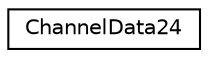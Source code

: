 digraph "Graphical Class Hierarchy"
{
 // INTERACTIVE_SVG=YES
  edge [fontname="Helvetica",fontsize="10",labelfontname="Helvetica",labelfontsize="10"];
  node [fontname="Helvetica",fontsize="10",shape=record];
  rankdir="LR";
  Node1 [label="ChannelData24",height=0.2,width=0.4,color="black", fillcolor="white", style="filled",URL="$structChannelData24.html"];
}
